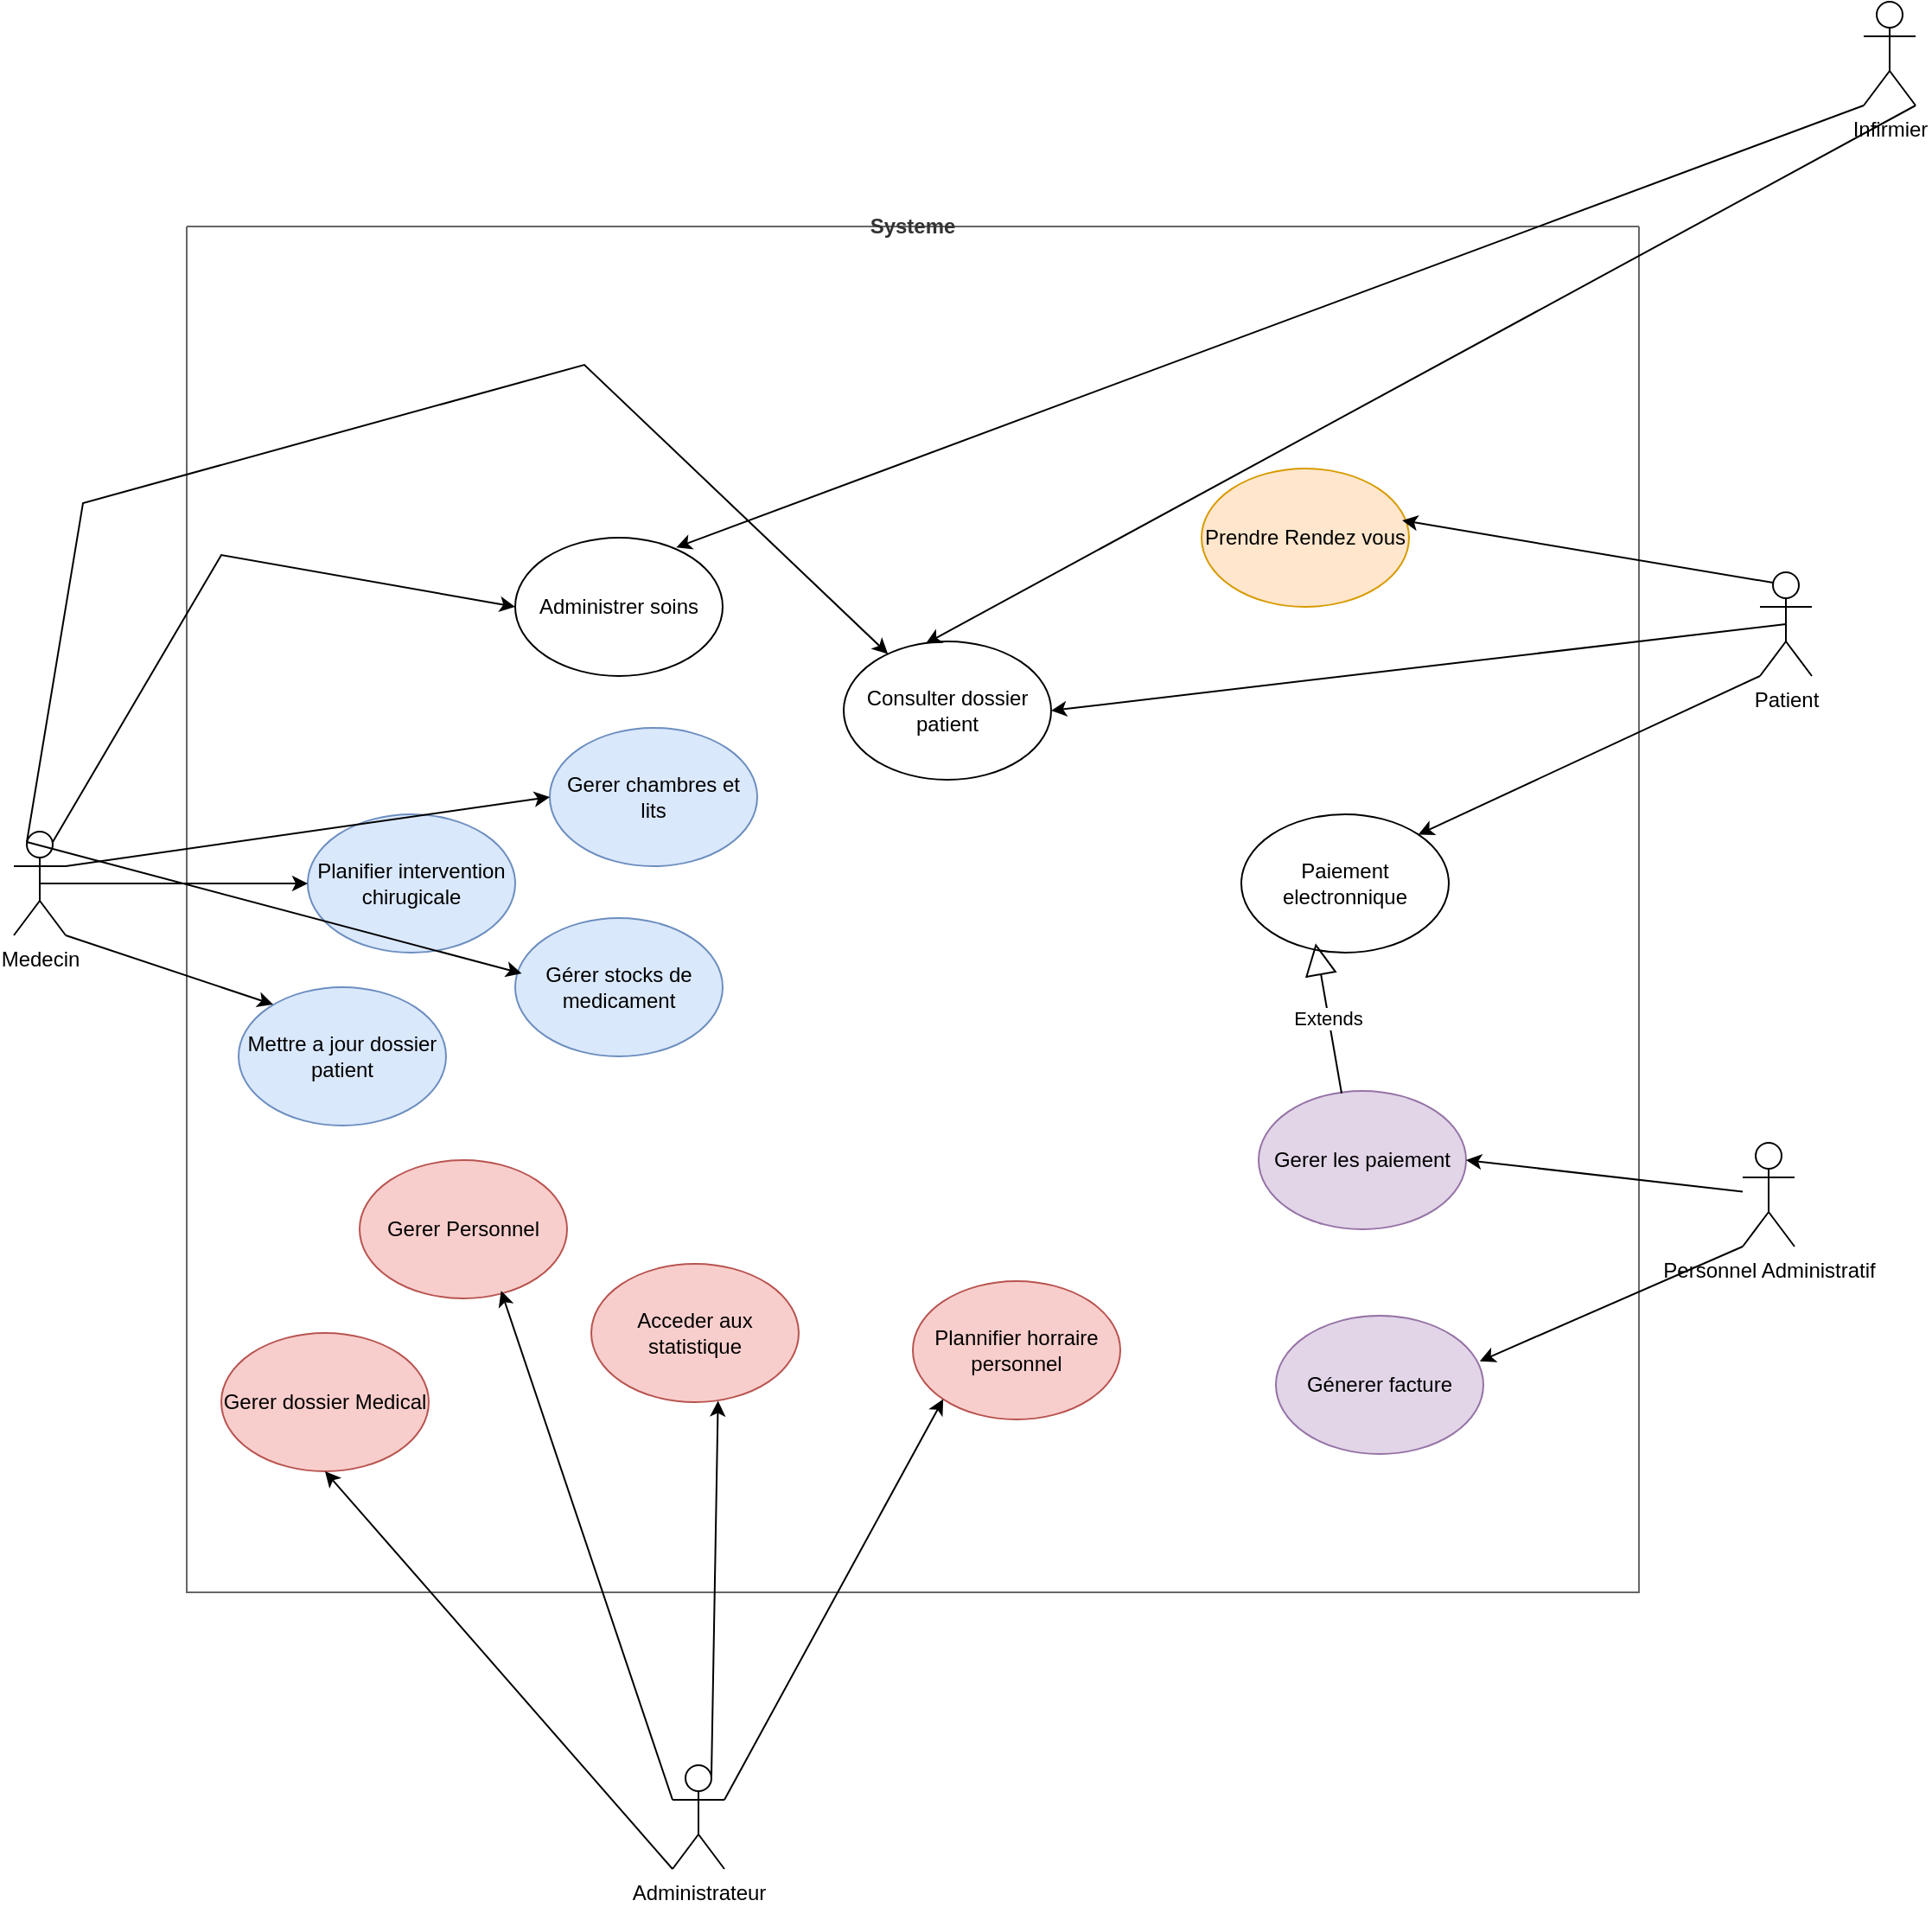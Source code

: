 <mxfile version="24.7.17">
  <diagram name="Page-1" id="D6qRu80TWM9D34R0zfU8">
    <mxGraphModel dx="996" dy="1869" grid="1" gridSize="10" guides="1" tooltips="1" connect="1" arrows="1" fold="1" page="1" pageScale="1" pageWidth="827" pageHeight="1169" math="0" shadow="0">
      <root>
        <mxCell id="0" />
        <mxCell id="1" parent="0" />
        <mxCell id="crut2aV8mtzSyNyUskok-1" value="Medecin" style="shape=umlActor;verticalLabelPosition=bottom;verticalAlign=top;html=1;outlineConnect=0;" parent="1" vertex="1">
          <mxGeometry x="20" y="220" width="30" height="60" as="geometry" />
        </mxCell>
        <mxCell id="crut2aV8mtzSyNyUskok-2" value="Planifier intervention chirugicale" style="ellipse;whiteSpace=wrap;html=1;fillColor=#dae8fc;strokeColor=#6c8ebf;" parent="1" vertex="1">
          <mxGeometry x="190" y="210" width="120" height="80" as="geometry" />
        </mxCell>
        <mxCell id="crut2aV8mtzSyNyUskok-3" value="Systeme" style="whiteSpace=wrap;html=1;shape=swimlane;fontStyle=1;startSize=0;strokeColor=#666666;fillColor=#f5f5f5;fontColor=#333333;" parent="1" vertex="1">
          <mxGeometry x="120" y="-130" width="840" height="790" as="geometry" />
        </mxCell>
        <mxCell id="crut2aV8mtzSyNyUskok-49" value="Gérer stocks de medicament" style="ellipse;whiteSpace=wrap;html=1;fillColor=#dae8fc;strokeColor=#6c8ebf;" parent="crut2aV8mtzSyNyUskok-3" vertex="1">
          <mxGeometry x="190" y="400" width="120" height="80" as="geometry" />
        </mxCell>
        <mxCell id="crut2aV8mtzSyNyUskok-4" value="Gerer chambres et lits" style="ellipse;whiteSpace=wrap;html=1;fillColor=#dae8fc;strokeColor=#6c8ebf;" parent="1" vertex="1">
          <mxGeometry x="330" y="160" width="120" height="80" as="geometry" />
        </mxCell>
        <mxCell id="crut2aV8mtzSyNyUskok-5" value="Mettre a jour dossier patient" style="ellipse;whiteSpace=wrap;html=1;fillColor=#dae8fc;strokeColor=#6c8ebf;" parent="1" vertex="1">
          <mxGeometry x="150" y="310" width="120" height="80" as="geometry" />
        </mxCell>
        <mxCell id="crut2aV8mtzSyNyUskok-6" value="Administrer soins" style="ellipse;whiteSpace=wrap;html=1;" parent="1" vertex="1">
          <mxGeometry x="310" y="50" width="120" height="80" as="geometry" />
        </mxCell>
        <mxCell id="crut2aV8mtzSyNyUskok-7" value="" style="endArrow=classic;html=1;rounded=0;exitX=0.25;exitY=0.1;exitDx=0;exitDy=0;exitPerimeter=0;entryX=0.031;entryY=0.4;entryDx=0;entryDy=0;entryPerimeter=0;" parent="1" source="crut2aV8mtzSyNyUskok-1" target="crut2aV8mtzSyNyUskok-49" edge="1">
          <mxGeometry width="50" height="50" relative="1" as="geometry">
            <mxPoint x="100" y="220" as="sourcePoint" />
            <mxPoint x="150" y="170" as="targetPoint" />
          </mxGeometry>
        </mxCell>
        <mxCell id="crut2aV8mtzSyNyUskok-8" value="" style="endArrow=classic;html=1;rounded=0;exitX=0.5;exitY=0.5;exitDx=0;exitDy=0;exitPerimeter=0;entryX=0;entryY=0.5;entryDx=0;entryDy=0;" parent="1" source="crut2aV8mtzSyNyUskok-1" target="crut2aV8mtzSyNyUskok-2" edge="1">
          <mxGeometry width="50" height="50" relative="1" as="geometry">
            <mxPoint x="100" y="260" as="sourcePoint" />
            <mxPoint x="150" y="210" as="targetPoint" />
          </mxGeometry>
        </mxCell>
        <mxCell id="crut2aV8mtzSyNyUskok-9" value="" style="endArrow=classic;html=1;rounded=0;exitX=1;exitY=1;exitDx=0;exitDy=0;exitPerimeter=0;" parent="1" source="crut2aV8mtzSyNyUskok-1" edge="1">
          <mxGeometry width="50" height="50" relative="1" as="geometry">
            <mxPoint x="70" y="320" as="sourcePoint" />
            <mxPoint x="170" y="320" as="targetPoint" />
          </mxGeometry>
        </mxCell>
        <mxCell id="crut2aV8mtzSyNyUskok-10" value="" style="endArrow=classic;html=1;rounded=0;entryX=0;entryY=0.5;entryDx=0;entryDy=0;exitX=1;exitY=0.333;exitDx=0;exitDy=0;exitPerimeter=0;" parent="1" source="crut2aV8mtzSyNyUskok-1" target="crut2aV8mtzSyNyUskok-4" edge="1">
          <mxGeometry width="50" height="50" relative="1" as="geometry">
            <mxPoint x="130" y="240" as="sourcePoint" />
            <mxPoint x="180" y="190" as="targetPoint" />
          </mxGeometry>
        </mxCell>
        <mxCell id="crut2aV8mtzSyNyUskok-11" value="" style="endArrow=classic;html=1;rounded=0;entryX=0;entryY=0.5;entryDx=0;entryDy=0;exitX=0.75;exitY=0.1;exitDx=0;exitDy=0;exitPerimeter=0;" parent="1" source="crut2aV8mtzSyNyUskok-1" target="crut2aV8mtzSyNyUskok-6" edge="1">
          <mxGeometry width="50" height="50" relative="1" as="geometry">
            <mxPoint x="80" y="220" as="sourcePoint" />
            <mxPoint x="260" y="40" as="targetPoint" />
            <Array as="points">
              <mxPoint x="140" y="60" />
            </Array>
          </mxGeometry>
        </mxCell>
        <mxCell id="crut2aV8mtzSyNyUskok-17" value="Infirmier" style="shape=umlActor;verticalLabelPosition=bottom;verticalAlign=top;html=1;outlineConnect=0;" parent="1" vertex="1">
          <mxGeometry x="1090" y="-260" width="30" height="60" as="geometry" />
        </mxCell>
        <mxCell id="crut2aV8mtzSyNyUskok-22" value="" style="endArrow=classic;html=1;rounded=0;exitX=0;exitY=1;exitDx=0;exitDy=0;exitPerimeter=0;entryX=0.776;entryY=0.071;entryDx=0;entryDy=0;entryPerimeter=0;" parent="1" source="crut2aV8mtzSyNyUskok-17" target="crut2aV8mtzSyNyUskok-6" edge="1">
          <mxGeometry width="50" height="50" relative="1" as="geometry">
            <mxPoint x="390" y="30" as="sourcePoint" />
            <mxPoint x="440" y="-20" as="targetPoint" />
          </mxGeometry>
        </mxCell>
        <mxCell id="crut2aV8mtzSyNyUskok-23" value="Consulter dossier patient" style="ellipse;whiteSpace=wrap;html=1;" parent="1" vertex="1">
          <mxGeometry x="500" y="110" width="120" height="80" as="geometry" />
        </mxCell>
        <mxCell id="crut2aV8mtzSyNyUskok-24" value="" style="endArrow=classic;html=1;rounded=0;exitX=1;exitY=1;exitDx=0;exitDy=0;exitPerimeter=0;entryX=0.396;entryY=0.015;entryDx=0;entryDy=0;entryPerimeter=0;" parent="1" source="crut2aV8mtzSyNyUskok-17" target="crut2aV8mtzSyNyUskok-23" edge="1">
          <mxGeometry width="50" height="50" relative="1" as="geometry">
            <mxPoint x="510" y="80" as="sourcePoint" />
            <mxPoint x="560" y="30" as="targetPoint" />
          </mxGeometry>
        </mxCell>
        <mxCell id="crut2aV8mtzSyNyUskok-25" value="" style="endArrow=classic;html=1;rounded=0;exitX=0.25;exitY=0.1;exitDx=0;exitDy=0;exitPerimeter=0;" parent="1" source="crut2aV8mtzSyNyUskok-1" target="crut2aV8mtzSyNyUskok-23" edge="1">
          <mxGeometry width="50" height="50" relative="1" as="geometry">
            <mxPoint x="90" y="220" as="sourcePoint" />
            <mxPoint x="370" y="10" as="targetPoint" />
            <Array as="points">
              <mxPoint x="60" y="30" />
              <mxPoint x="350" y="-50" />
            </Array>
          </mxGeometry>
        </mxCell>
        <mxCell id="crut2aV8mtzSyNyUskok-26" value="Patient" style="shape=umlActor;verticalLabelPosition=bottom;verticalAlign=top;html=1;outlineConnect=0;" parent="1" vertex="1">
          <mxGeometry x="1030" y="70" width="30" height="60" as="geometry" />
        </mxCell>
        <mxCell id="crut2aV8mtzSyNyUskok-27" value="Prendre Rendez vous" style="ellipse;whiteSpace=wrap;html=1;fillColor=#ffe6cc;strokeColor=#d79b00;" parent="1" vertex="1">
          <mxGeometry x="707" y="10" width="120" height="80" as="geometry" />
        </mxCell>
        <mxCell id="crut2aV8mtzSyNyUskok-28" value="Paiement electronnique" style="ellipse;whiteSpace=wrap;html=1;" parent="1" vertex="1">
          <mxGeometry x="730" y="210" width="120" height="80" as="geometry" />
        </mxCell>
        <mxCell id="crut2aV8mtzSyNyUskok-29" value="" style="endArrow=classic;html=1;rounded=0;exitX=0.5;exitY=0.5;exitDx=0;exitDy=0;exitPerimeter=0;entryX=1;entryY=0.5;entryDx=0;entryDy=0;" parent="1" source="crut2aV8mtzSyNyUskok-26" target="crut2aV8mtzSyNyUskok-23" edge="1">
          <mxGeometry width="50" height="50" relative="1" as="geometry">
            <mxPoint x="590" y="190" as="sourcePoint" />
            <mxPoint x="640" y="140" as="targetPoint" />
          </mxGeometry>
        </mxCell>
        <mxCell id="crut2aV8mtzSyNyUskok-30" value="" style="endArrow=classic;html=1;rounded=0;exitX=0.25;exitY=0.1;exitDx=0;exitDy=0;exitPerimeter=0;entryX=0.967;entryY=0.375;entryDx=0;entryDy=0;entryPerimeter=0;" parent="1" source="crut2aV8mtzSyNyUskok-26" target="crut2aV8mtzSyNyUskok-27" edge="1">
          <mxGeometry width="50" height="50" relative="1" as="geometry">
            <mxPoint x="830" y="40" as="sourcePoint" />
            <mxPoint x="880" y="-10" as="targetPoint" />
          </mxGeometry>
        </mxCell>
        <mxCell id="crut2aV8mtzSyNyUskok-31" value="" style="endArrow=classic;html=1;rounded=0;exitX=0;exitY=1;exitDx=0;exitDy=0;exitPerimeter=0;entryX=1;entryY=0;entryDx=0;entryDy=0;" parent="1" source="crut2aV8mtzSyNyUskok-26" target="crut2aV8mtzSyNyUskok-28" edge="1">
          <mxGeometry width="50" height="50" relative="1" as="geometry">
            <mxPoint x="900" y="240" as="sourcePoint" />
            <mxPoint x="950" y="190" as="targetPoint" />
          </mxGeometry>
        </mxCell>
        <mxCell id="crut2aV8mtzSyNyUskok-32" value="Personnel Administratif" style="shape=umlActor;verticalLabelPosition=bottom;verticalAlign=top;html=1;outlineConnect=0;" parent="1" vertex="1">
          <mxGeometry x="1020" y="400" width="30" height="60" as="geometry" />
        </mxCell>
        <mxCell id="crut2aV8mtzSyNyUskok-35" value="Gerer les paiement" style="ellipse;whiteSpace=wrap;html=1;fillColor=#e1d5e7;strokeColor=#9673a6;" parent="1" vertex="1">
          <mxGeometry x="740" y="370" width="120" height="80" as="geometry" />
        </mxCell>
        <mxCell id="crut2aV8mtzSyNyUskok-36" value="Génerer facture" style="ellipse;whiteSpace=wrap;html=1;fillColor=#e1d5e7;strokeColor=#9673a6;" parent="1" vertex="1">
          <mxGeometry x="750" y="500" width="120" height="80" as="geometry" />
        </mxCell>
        <mxCell id="crut2aV8mtzSyNyUskok-37" value="" style="endArrow=classic;html=1;rounded=0;entryX=1;entryY=0.5;entryDx=0;entryDy=0;" parent="1" source="crut2aV8mtzSyNyUskok-32" target="crut2aV8mtzSyNyUskok-35" edge="1">
          <mxGeometry width="50" height="50" relative="1" as="geometry">
            <mxPoint x="900" y="440" as="sourcePoint" />
            <mxPoint x="950" y="390" as="targetPoint" />
          </mxGeometry>
        </mxCell>
        <mxCell id="crut2aV8mtzSyNyUskok-38" value="" style="endArrow=classic;html=1;rounded=0;exitX=0;exitY=1;exitDx=0;exitDy=0;exitPerimeter=0;entryX=0.983;entryY=0.329;entryDx=0;entryDy=0;entryPerimeter=0;" parent="1" source="crut2aV8mtzSyNyUskok-32" target="crut2aV8mtzSyNyUskok-36" edge="1">
          <mxGeometry width="50" height="50" relative="1" as="geometry">
            <mxPoint x="890" y="550" as="sourcePoint" />
            <mxPoint x="940" y="500" as="targetPoint" />
          </mxGeometry>
        </mxCell>
        <mxCell id="crut2aV8mtzSyNyUskok-39" value="Extends" style="endArrow=block;endSize=16;endFill=0;html=1;rounded=0;exitX=0.4;exitY=0.017;exitDx=0;exitDy=0;exitPerimeter=0;entryX=0.358;entryY=0.933;entryDx=0;entryDy=0;entryPerimeter=0;" parent="1" source="crut2aV8mtzSyNyUskok-35" target="crut2aV8mtzSyNyUskok-28" edge="1">
          <mxGeometry width="160" relative="1" as="geometry">
            <mxPoint x="560" y="330" as="sourcePoint" />
            <mxPoint x="720" y="330" as="targetPoint" />
          </mxGeometry>
        </mxCell>
        <mxCell id="crut2aV8mtzSyNyUskok-40" value="Acceder aux statistique" style="ellipse;whiteSpace=wrap;html=1;fillColor=#f8cecc;strokeColor=#b85450;" parent="1" vertex="1">
          <mxGeometry x="354" y="470" width="120" height="80" as="geometry" />
        </mxCell>
        <mxCell id="crut2aV8mtzSyNyUskok-41" value="Plannifier horraire personnel" style="ellipse;whiteSpace=wrap;html=1;fillColor=#f8cecc;strokeColor=#b85450;" parent="1" vertex="1">
          <mxGeometry x="540" y="480" width="120" height="80" as="geometry" />
        </mxCell>
        <mxCell id="crut2aV8mtzSyNyUskok-42" value="Gerer dossier Medical" style="ellipse;whiteSpace=wrap;html=1;fillColor=#f8cecc;strokeColor=#b85450;" parent="1" vertex="1">
          <mxGeometry x="140" y="510" width="120" height="80" as="geometry" />
        </mxCell>
        <mxCell id="crut2aV8mtzSyNyUskok-43" value="Gerer Personnel" style="ellipse;whiteSpace=wrap;html=1;fillColor=#f8cecc;strokeColor=#b85450;" parent="1" vertex="1">
          <mxGeometry x="220" y="410" width="120" height="80" as="geometry" />
        </mxCell>
        <mxCell id="crut2aV8mtzSyNyUskok-44" value="Administrateur" style="shape=umlActor;verticalLabelPosition=bottom;verticalAlign=top;html=1;outlineConnect=0;" parent="1" vertex="1">
          <mxGeometry x="401" y="760" width="30" height="60" as="geometry" />
        </mxCell>
        <mxCell id="crut2aV8mtzSyNyUskok-45" value="" style="endArrow=classic;html=1;rounded=0;entryX=0.5;entryY=1;entryDx=0;entryDy=0;exitX=0;exitY=1;exitDx=0;exitDy=0;exitPerimeter=0;" parent="1" source="crut2aV8mtzSyNyUskok-44" target="crut2aV8mtzSyNyUskok-42" edge="1">
          <mxGeometry width="50" height="50" relative="1" as="geometry">
            <mxPoint x="180" y="680" as="sourcePoint" />
            <mxPoint x="230" y="630" as="targetPoint" />
          </mxGeometry>
        </mxCell>
        <mxCell id="crut2aV8mtzSyNyUskok-46" value="" style="endArrow=classic;html=1;rounded=0;exitX=0;exitY=0.333;exitDx=0;exitDy=0;exitPerimeter=0;entryX=0.682;entryY=0.945;entryDx=0;entryDy=0;entryPerimeter=0;" parent="1" source="crut2aV8mtzSyNyUskok-44" target="crut2aV8mtzSyNyUskok-43" edge="1">
          <mxGeometry width="50" height="50" relative="1" as="geometry">
            <mxPoint x="260" y="540" as="sourcePoint" />
            <mxPoint x="310" y="490" as="targetPoint" />
          </mxGeometry>
        </mxCell>
        <mxCell id="crut2aV8mtzSyNyUskok-47" value="" style="endArrow=classic;html=1;rounded=0;exitX=0.75;exitY=0.1;exitDx=0;exitDy=0;exitPerimeter=0;entryX=0.611;entryY=0.991;entryDx=0;entryDy=0;entryPerimeter=0;" parent="1" source="crut2aV8mtzSyNyUskok-44" target="crut2aV8mtzSyNyUskok-40" edge="1">
          <mxGeometry width="50" height="50" relative="1" as="geometry">
            <mxPoint x="420" y="620" as="sourcePoint" />
            <mxPoint x="470" y="570" as="targetPoint" />
          </mxGeometry>
        </mxCell>
        <mxCell id="crut2aV8mtzSyNyUskok-48" value="" style="endArrow=classic;html=1;rounded=0;exitX=1;exitY=0.333;exitDx=0;exitDy=0;exitPerimeter=0;entryX=0;entryY=1;entryDx=0;entryDy=0;" parent="1" source="crut2aV8mtzSyNyUskok-44" target="crut2aV8mtzSyNyUskok-41" edge="1">
          <mxGeometry width="50" height="50" relative="1" as="geometry">
            <mxPoint x="520" y="600" as="sourcePoint" />
            <mxPoint x="570" y="550" as="targetPoint" />
          </mxGeometry>
        </mxCell>
      </root>
    </mxGraphModel>
  </diagram>
</mxfile>
